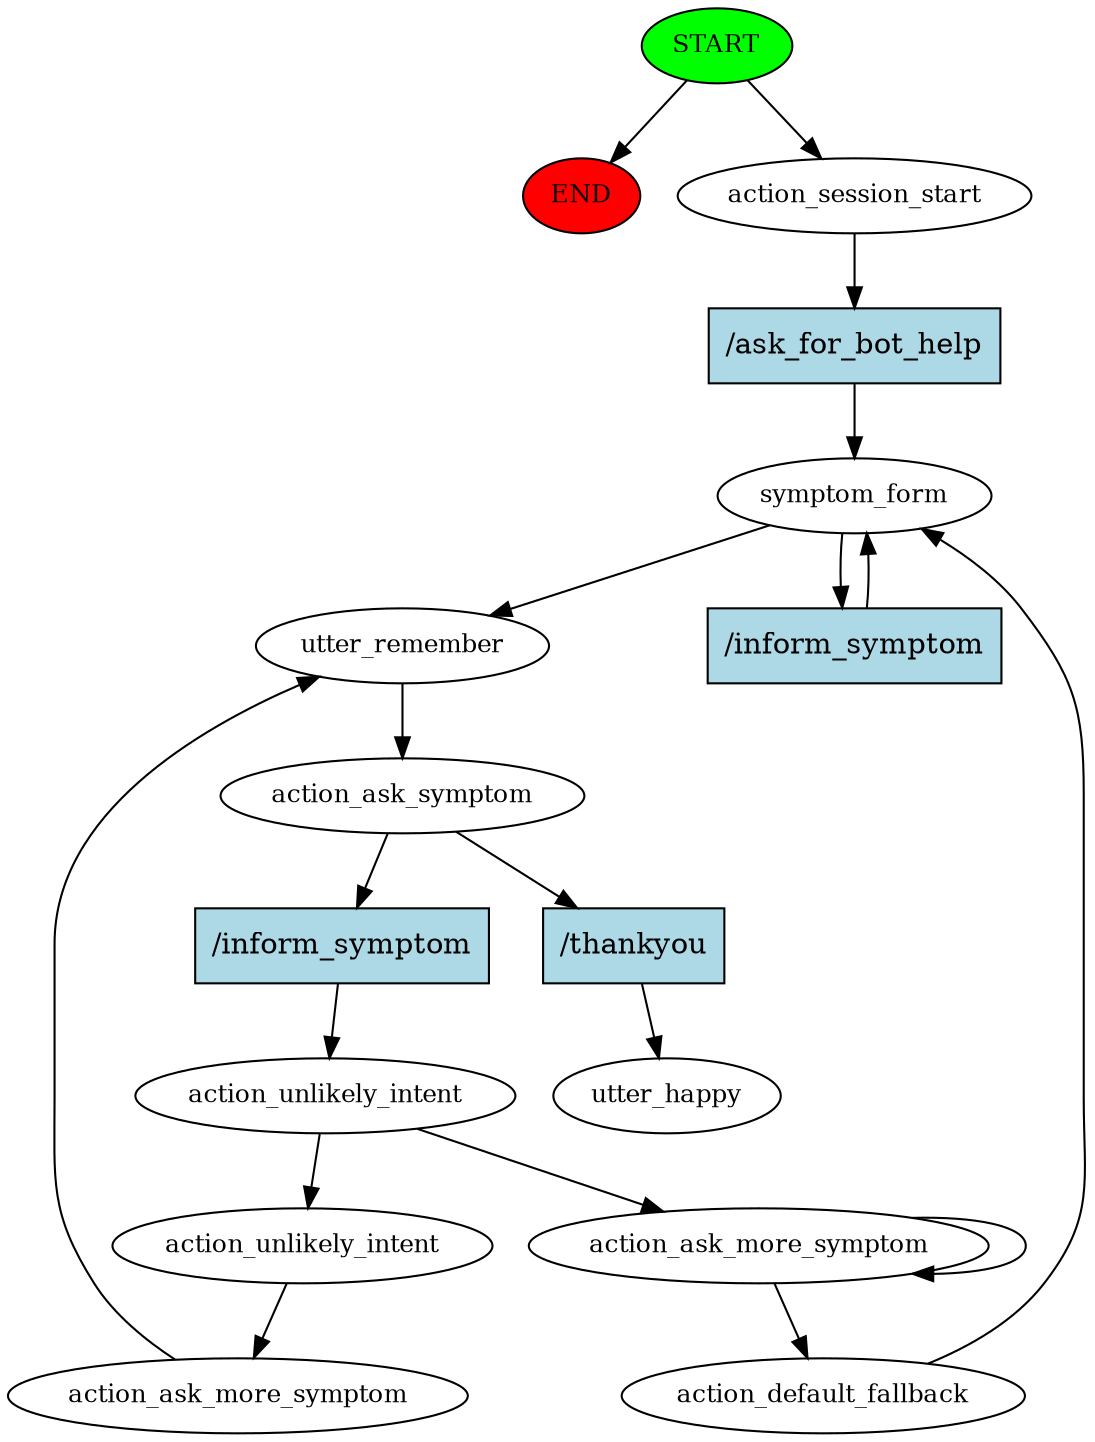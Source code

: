 digraph  {
0 [class="start active", fillcolor=green, fontsize=12, label=START, style=filled];
"-1" [class=end, fillcolor=red, fontsize=12, label=END, style=filled];
1 [class=active, fontsize=12, label=action_session_start];
2 [class=active, fontsize=12, label=symptom_form];
4 [class=active, fontsize=12, label=utter_remember];
5 [class=active, fontsize=12, label=action_ask_symptom];
6 [class=active, fontsize=12, label=action_unlikely_intent];
7 [class=active, fontsize=12, label=action_ask_more_symptom];
11 [class=active, fontsize=12, label=action_default_fallback];
17 [class=active, fontsize=12, label=action_unlikely_intent];
18 [class=active, fontsize=12, label=action_ask_more_symptom];
21 [class="dashed active", fontsize=12, label=utter_happy];
22 [class="intent active", fillcolor=lightblue, label="/ask_for_bot_help", shape=rect, style=filled];
23 [class="intent active", fillcolor=lightblue, label="/inform_symptom", shape=rect, style=filled];
24 [class="intent active", fillcolor=lightblue, label="/inform_symptom", shape=rect, style=filled];
25 [class="intent active", fillcolor=lightblue, label="/thankyou", shape=rect, style=filled];
0 -> "-1"  [class="", key=NONE, label=""];
0 -> 1  [class=active, key=NONE, label=""];
1 -> 22  [class=active, key=0];
2 -> 4  [class=active, key=NONE, label=""];
2 -> 23  [class=active, key=0];
4 -> 5  [class=active, key=NONE, label=""];
5 -> 24  [class=active, key=0];
5 -> 25  [class=active, key=0];
6 -> 7  [class=active, key=NONE, label=""];
6 -> 17  [class=active, key=NONE, label=""];
7 -> 7  [class=active, key=NONE, label=""];
7 -> 11  [class=active, key=NONE, label=""];
11 -> 2  [class=active, key=NONE, label=""];
17 -> 18  [class=active, key=NONE, label=""];
18 -> 4  [class=active, key=NONE, label=""];
22 -> 2  [class=active, key=0];
23 -> 2  [class=active, key=0];
24 -> 6  [class=active, key=0];
25 -> 21  [class=active, key=0];
}
